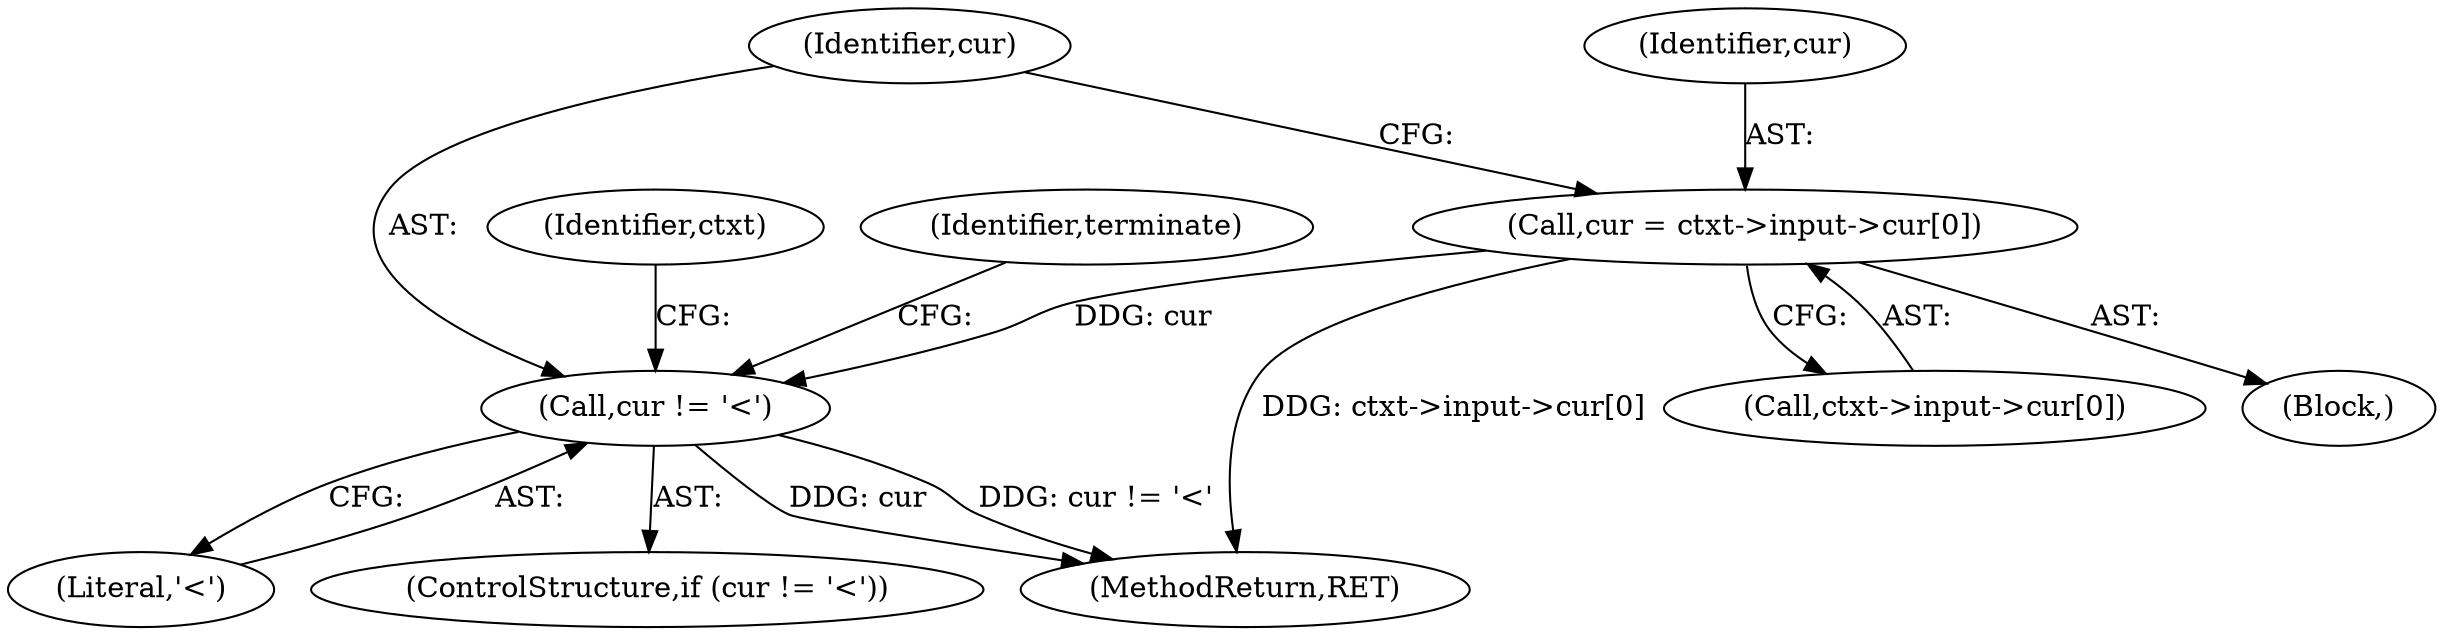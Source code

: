 digraph "0_Chrome_d0947db40187f4708c58e64cbd6013faf9eddeed_37@array" {
"1000900" [label="(Call,cur = ctxt->input->cur[0])"];
"1000910" [label="(Call,cur != '<')"];
"1000902" [label="(Call,ctxt->input->cur[0])"];
"1000873" [label="(Block,)"];
"1000911" [label="(Identifier,cur)"];
"1000912" [label="(Literal,'<')"];
"1000909" [label="(ControlStructure,if (cur != '<'))"];
"1000915" [label="(Identifier,ctxt)"];
"1000900" [label="(Call,cur = ctxt->input->cur[0])"];
"1000910" [label="(Call,cur != '<')"];
"1000901" [label="(Identifier,cur)"];
"1000942" [label="(Identifier,terminate)"];
"1003423" [label="(MethodReturn,RET)"];
"1000900" -> "1000873"  [label="AST: "];
"1000900" -> "1000902"  [label="CFG: "];
"1000901" -> "1000900"  [label="AST: "];
"1000902" -> "1000900"  [label="AST: "];
"1000911" -> "1000900"  [label="CFG: "];
"1000900" -> "1003423"  [label="DDG: ctxt->input->cur[0]"];
"1000900" -> "1000910"  [label="DDG: cur"];
"1000910" -> "1000909"  [label="AST: "];
"1000910" -> "1000912"  [label="CFG: "];
"1000911" -> "1000910"  [label="AST: "];
"1000912" -> "1000910"  [label="AST: "];
"1000915" -> "1000910"  [label="CFG: "];
"1000942" -> "1000910"  [label="CFG: "];
"1000910" -> "1003423"  [label="DDG: cur"];
"1000910" -> "1003423"  [label="DDG: cur != '<'"];
}
